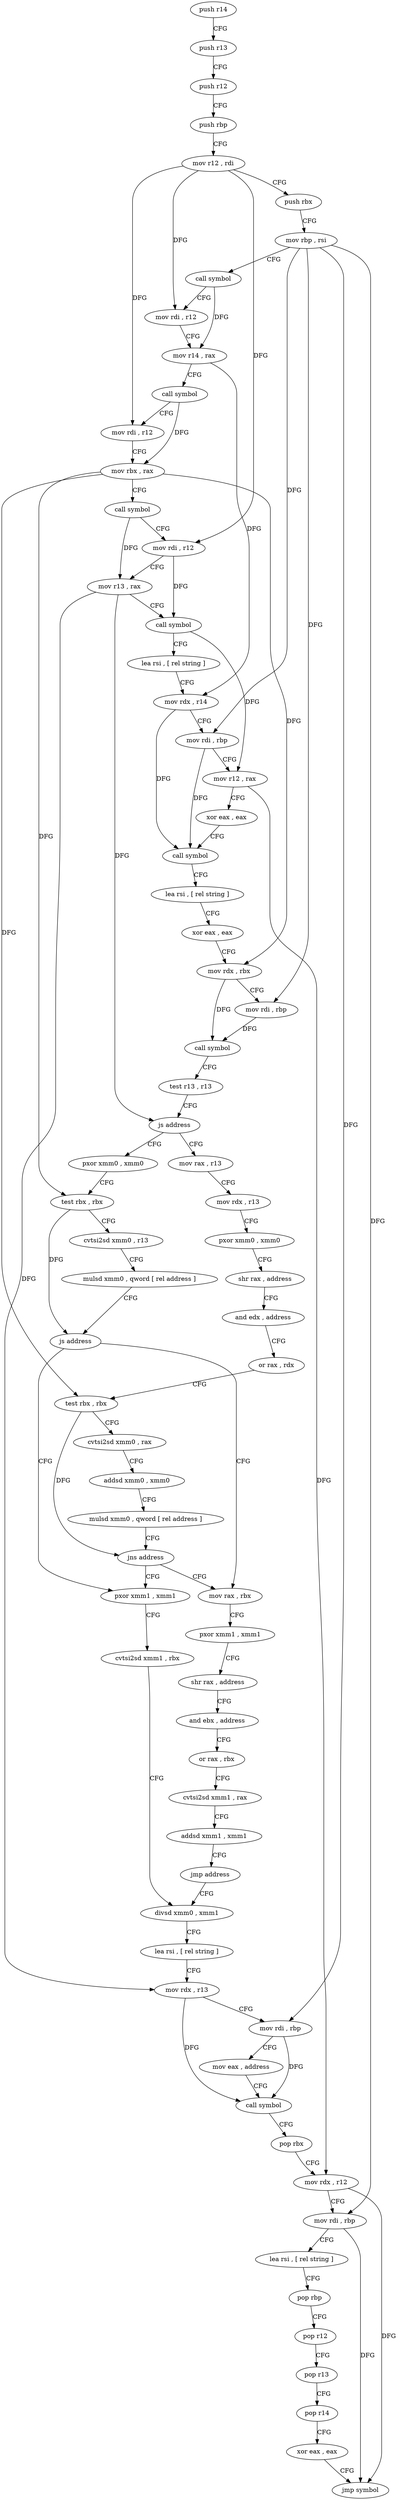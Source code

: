 digraph "func" {
"179168" [label = "push r14" ]
"179170" [label = "push r13" ]
"179172" [label = "push r12" ]
"179174" [label = "push rbp" ]
"179175" [label = "mov r12 , rdi" ]
"179178" [label = "push rbx" ]
"179179" [label = "mov rbp , rsi" ]
"179182" [label = "call symbol" ]
"179187" [label = "mov rdi , r12" ]
"179190" [label = "mov r14 , rax" ]
"179193" [label = "call symbol" ]
"179198" [label = "mov rdi , r12" ]
"179201" [label = "mov rbx , rax" ]
"179204" [label = "call symbol" ]
"179209" [label = "mov rdi , r12" ]
"179212" [label = "mov r13 , rax" ]
"179215" [label = "call symbol" ]
"179220" [label = "lea rsi , [ rel string ]" ]
"179227" [label = "mov rdx , r14" ]
"179230" [label = "mov rdi , rbp" ]
"179233" [label = "mov r12 , rax" ]
"179236" [label = "xor eax , eax" ]
"179238" [label = "call symbol" ]
"179243" [label = "lea rsi , [ rel string ]" ]
"179250" [label = "xor eax , eax" ]
"179252" [label = "mov rdx , rbx" ]
"179255" [label = "mov rdi , rbp" ]
"179258" [label = "call symbol" ]
"179263" [label = "test r13 , r13" ]
"179266" [label = "js address" ]
"179360" [label = "mov rax , r13" ]
"179268" [label = "pxor xmm0 , xmm0" ]
"179363" [label = "mov rdx , r13" ]
"179366" [label = "pxor xmm0 , xmm0" ]
"179370" [label = "shr rax , address" ]
"179373" [label = "and edx , address" ]
"179376" [label = "or rax , rdx" ]
"179379" [label = "test rbx , rbx" ]
"179382" [label = "cvtsi2sd xmm0 , rax" ]
"179387" [label = "addsd xmm0 , xmm0" ]
"179391" [label = "mulsd xmm0 , qword [ rel address ]" ]
"179399" [label = "jns address" ]
"179290" [label = "pxor xmm1 , xmm1" ]
"179401" [label = "mov rax , rbx" ]
"179272" [label = "test rbx , rbx" ]
"179275" [label = "cvtsi2sd xmm0 , r13" ]
"179280" [label = "mulsd xmm0 , qword [ rel address ]" ]
"179288" [label = "js address" ]
"179294" [label = "cvtsi2sd xmm1 , rbx" ]
"179299" [label = "divsd xmm0 , xmm1" ]
"179404" [label = "pxor xmm1 , xmm1" ]
"179408" [label = "shr rax , address" ]
"179411" [label = "and ebx , address" ]
"179414" [label = "or rax , rbx" ]
"179417" [label = "cvtsi2sd xmm1 , rax" ]
"179422" [label = "addsd xmm1 , xmm1" ]
"179426" [label = "jmp address" ]
"179303" [label = "lea rsi , [ rel string ]" ]
"179310" [label = "mov rdx , r13" ]
"179313" [label = "mov rdi , rbp" ]
"179316" [label = "mov eax , address" ]
"179321" [label = "call symbol" ]
"179326" [label = "pop rbx" ]
"179327" [label = "mov rdx , r12" ]
"179330" [label = "mov rdi , rbp" ]
"179333" [label = "lea rsi , [ rel string ]" ]
"179340" [label = "pop rbp" ]
"179341" [label = "pop r12" ]
"179343" [label = "pop r13" ]
"179345" [label = "pop r14" ]
"179347" [label = "xor eax , eax" ]
"179349" [label = "jmp symbol" ]
"179168" -> "179170" [ label = "CFG" ]
"179170" -> "179172" [ label = "CFG" ]
"179172" -> "179174" [ label = "CFG" ]
"179174" -> "179175" [ label = "CFG" ]
"179175" -> "179178" [ label = "CFG" ]
"179175" -> "179187" [ label = "DFG" ]
"179175" -> "179198" [ label = "DFG" ]
"179175" -> "179209" [ label = "DFG" ]
"179178" -> "179179" [ label = "CFG" ]
"179179" -> "179182" [ label = "CFG" ]
"179179" -> "179230" [ label = "DFG" ]
"179179" -> "179255" [ label = "DFG" ]
"179179" -> "179313" [ label = "DFG" ]
"179179" -> "179330" [ label = "DFG" ]
"179182" -> "179187" [ label = "CFG" ]
"179182" -> "179190" [ label = "DFG" ]
"179187" -> "179190" [ label = "CFG" ]
"179190" -> "179193" [ label = "CFG" ]
"179190" -> "179227" [ label = "DFG" ]
"179193" -> "179198" [ label = "CFG" ]
"179193" -> "179201" [ label = "DFG" ]
"179198" -> "179201" [ label = "CFG" ]
"179201" -> "179204" [ label = "CFG" ]
"179201" -> "179252" [ label = "DFG" ]
"179201" -> "179379" [ label = "DFG" ]
"179201" -> "179272" [ label = "DFG" ]
"179204" -> "179209" [ label = "CFG" ]
"179204" -> "179212" [ label = "DFG" ]
"179209" -> "179212" [ label = "CFG" ]
"179209" -> "179215" [ label = "DFG" ]
"179212" -> "179215" [ label = "CFG" ]
"179212" -> "179266" [ label = "DFG" ]
"179212" -> "179310" [ label = "DFG" ]
"179215" -> "179220" [ label = "CFG" ]
"179215" -> "179233" [ label = "DFG" ]
"179220" -> "179227" [ label = "CFG" ]
"179227" -> "179230" [ label = "CFG" ]
"179227" -> "179238" [ label = "DFG" ]
"179230" -> "179233" [ label = "CFG" ]
"179230" -> "179238" [ label = "DFG" ]
"179233" -> "179236" [ label = "CFG" ]
"179233" -> "179327" [ label = "DFG" ]
"179236" -> "179238" [ label = "CFG" ]
"179238" -> "179243" [ label = "CFG" ]
"179243" -> "179250" [ label = "CFG" ]
"179250" -> "179252" [ label = "CFG" ]
"179252" -> "179255" [ label = "CFG" ]
"179252" -> "179258" [ label = "DFG" ]
"179255" -> "179258" [ label = "DFG" ]
"179258" -> "179263" [ label = "CFG" ]
"179263" -> "179266" [ label = "CFG" ]
"179266" -> "179360" [ label = "CFG" ]
"179266" -> "179268" [ label = "CFG" ]
"179360" -> "179363" [ label = "CFG" ]
"179268" -> "179272" [ label = "CFG" ]
"179363" -> "179366" [ label = "CFG" ]
"179366" -> "179370" [ label = "CFG" ]
"179370" -> "179373" [ label = "CFG" ]
"179373" -> "179376" [ label = "CFG" ]
"179376" -> "179379" [ label = "CFG" ]
"179379" -> "179382" [ label = "CFG" ]
"179379" -> "179399" [ label = "DFG" ]
"179382" -> "179387" [ label = "CFG" ]
"179387" -> "179391" [ label = "CFG" ]
"179391" -> "179399" [ label = "CFG" ]
"179399" -> "179290" [ label = "CFG" ]
"179399" -> "179401" [ label = "CFG" ]
"179290" -> "179294" [ label = "CFG" ]
"179401" -> "179404" [ label = "CFG" ]
"179272" -> "179275" [ label = "CFG" ]
"179272" -> "179288" [ label = "DFG" ]
"179275" -> "179280" [ label = "CFG" ]
"179280" -> "179288" [ label = "CFG" ]
"179288" -> "179401" [ label = "CFG" ]
"179288" -> "179290" [ label = "CFG" ]
"179294" -> "179299" [ label = "CFG" ]
"179299" -> "179303" [ label = "CFG" ]
"179404" -> "179408" [ label = "CFG" ]
"179408" -> "179411" [ label = "CFG" ]
"179411" -> "179414" [ label = "CFG" ]
"179414" -> "179417" [ label = "CFG" ]
"179417" -> "179422" [ label = "CFG" ]
"179422" -> "179426" [ label = "CFG" ]
"179426" -> "179299" [ label = "CFG" ]
"179303" -> "179310" [ label = "CFG" ]
"179310" -> "179313" [ label = "CFG" ]
"179310" -> "179321" [ label = "DFG" ]
"179313" -> "179316" [ label = "CFG" ]
"179313" -> "179321" [ label = "DFG" ]
"179316" -> "179321" [ label = "CFG" ]
"179321" -> "179326" [ label = "CFG" ]
"179326" -> "179327" [ label = "CFG" ]
"179327" -> "179330" [ label = "CFG" ]
"179327" -> "179349" [ label = "DFG" ]
"179330" -> "179333" [ label = "CFG" ]
"179330" -> "179349" [ label = "DFG" ]
"179333" -> "179340" [ label = "CFG" ]
"179340" -> "179341" [ label = "CFG" ]
"179341" -> "179343" [ label = "CFG" ]
"179343" -> "179345" [ label = "CFG" ]
"179345" -> "179347" [ label = "CFG" ]
"179347" -> "179349" [ label = "CFG" ]
}
